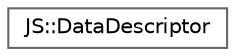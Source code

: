 digraph "Graphical Class Hierarchy"
{
 // LATEX_PDF_SIZE
  bgcolor="transparent";
  edge [fontname=Helvetica,fontsize=10,labelfontname=Helvetica,labelfontsize=10];
  node [fontname=Helvetica,fontsize=10,shape=box,height=0.2,width=0.4];
  rankdir="LR";
  Node0 [id="Node000000",label="JS::DataDescriptor",height=0.2,width=0.4,color="grey40", fillcolor="white", style="filled",URL="$classJS_1_1DataDescriptor.html",tooltip="Represents data properties of a JavaScript object."];
}
